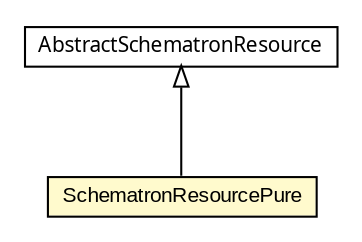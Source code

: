 #!/usr/local/bin/dot
#
# Class diagram 
# Generated by UMLGraph version 5.1 (http://www.umlgraph.org/)
#

digraph G {
	edge [fontname="arial",fontsize=10,labelfontname="arial",labelfontsize=10];
	node [fontname="arial",fontsize=10,shape=plaintext];
	nodesep=0.25;
	ranksep=0.5;
	// com.helger.schematron.AbstractSchematronResource
	c15670 [label=<<table title="com.helger.schematron.AbstractSchematronResource" border="0" cellborder="1" cellspacing="0" cellpadding="2" port="p" href="../AbstractSchematronResource.html">
		<tr><td><table border="0" cellspacing="0" cellpadding="1">
<tr><td align="center" balign="center"><font face="ariali"> AbstractSchematronResource </font></td></tr>
		</table></td></tr>
		</table>>, fontname="arial", fontcolor="black", fontsize=10.0];
	// com.helger.schematron.pure.SchematronResourcePure
	c15741 [label=<<table title="com.helger.schematron.pure.SchematronResourcePure" border="0" cellborder="1" cellspacing="0" cellpadding="2" port="p" bgcolor="lemonChiffon" href="./SchematronResourcePure.html">
		<tr><td><table border="0" cellspacing="0" cellpadding="1">
<tr><td align="center" balign="center"> SchematronResourcePure </td></tr>
		</table></td></tr>
		</table>>, fontname="arial", fontcolor="black", fontsize=10.0];
	//com.helger.schematron.pure.SchematronResourcePure extends com.helger.schematron.AbstractSchematronResource
	c15670:p -> c15741:p [dir=back,arrowtail=empty];
}

